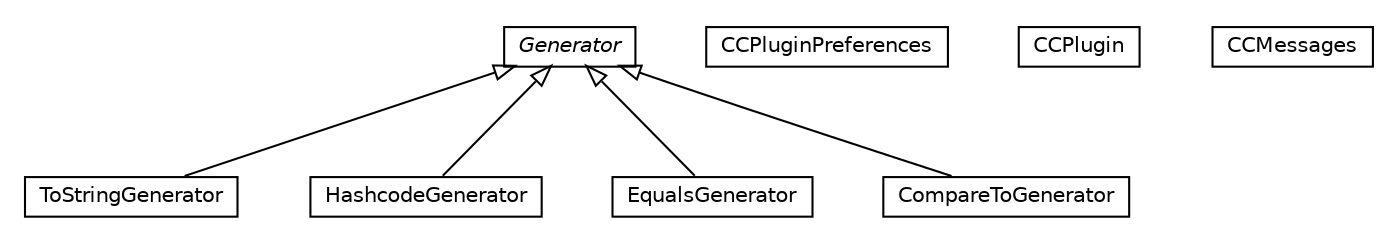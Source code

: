 #!/usr/local/bin/dot
#
# Class diagram 
# Generated by UMLGraph version 5.1 (http://www.umlgraph.org/)
#

digraph G {
	edge [fontname="Helvetica",fontsize=10,labelfontname="Helvetica",labelfontsize=10];
	node [fontname="Helvetica",fontsize=10,shape=plaintext];
	nodesep=0.25;
	ranksep=0.5;
	// net.sf.commonclipse.ToStringGenerator
	c0 [label=<<table title="net.sf.commonclipse.ToStringGenerator" border="0" cellborder="1" cellspacing="0" cellpadding="2" port="p" href="./ToStringGenerator.html">
		<tr><td><table border="0" cellspacing="0" cellpadding="1">
<tr><td align="center" balign="center"> ToStringGenerator </td></tr>
		</table></td></tr>
		</table>>, fontname="Helvetica", fontcolor="black", fontsize=10.0];
	// net.sf.commonclipse.HashcodeGenerator
	c1 [label=<<table title="net.sf.commonclipse.HashcodeGenerator" border="0" cellborder="1" cellspacing="0" cellpadding="2" port="p" href="./HashcodeGenerator.html">
		<tr><td><table border="0" cellspacing="0" cellpadding="1">
<tr><td align="center" balign="center"> HashcodeGenerator </td></tr>
		</table></td></tr>
		</table>>, fontname="Helvetica", fontcolor="black", fontsize=10.0];
	// net.sf.commonclipse.Generator
	c2 [label=<<table title="net.sf.commonclipse.Generator" border="0" cellborder="1" cellspacing="0" cellpadding="2" port="p" href="./Generator.html">
		<tr><td><table border="0" cellspacing="0" cellpadding="1">
<tr><td align="center" balign="center"><font face="Helvetica-Oblique"> Generator </font></td></tr>
		</table></td></tr>
		</table>>, fontname="Helvetica", fontcolor="black", fontsize=10.0];
	// net.sf.commonclipse.EqualsGenerator
	c3 [label=<<table title="net.sf.commonclipse.EqualsGenerator" border="0" cellborder="1" cellspacing="0" cellpadding="2" port="p" href="./EqualsGenerator.html">
		<tr><td><table border="0" cellspacing="0" cellpadding="1">
<tr><td align="center" balign="center"> EqualsGenerator </td></tr>
		</table></td></tr>
		</table>>, fontname="Helvetica", fontcolor="black", fontsize=10.0];
	// net.sf.commonclipse.CompareToGenerator
	c4 [label=<<table title="net.sf.commonclipse.CompareToGenerator" border="0" cellborder="1" cellspacing="0" cellpadding="2" port="p" href="./CompareToGenerator.html">
		<tr><td><table border="0" cellspacing="0" cellpadding="1">
<tr><td align="center" balign="center"> CompareToGenerator </td></tr>
		</table></td></tr>
		</table>>, fontname="Helvetica", fontcolor="black", fontsize=10.0];
	// net.sf.commonclipse.CCPluginPreferences
	c5 [label=<<table title="net.sf.commonclipse.CCPluginPreferences" border="0" cellborder="1" cellspacing="0" cellpadding="2" port="p" href="./CCPluginPreferences.html">
		<tr><td><table border="0" cellspacing="0" cellpadding="1">
<tr><td align="center" balign="center"> CCPluginPreferences </td></tr>
		</table></td></tr>
		</table>>, fontname="Helvetica", fontcolor="black", fontsize=10.0];
	// net.sf.commonclipse.CCPlugin
	c6 [label=<<table title="net.sf.commonclipse.CCPlugin" border="0" cellborder="1" cellspacing="0" cellpadding="2" port="p" href="./CCPlugin.html">
		<tr><td><table border="0" cellspacing="0" cellpadding="1">
<tr><td align="center" balign="center"> CCPlugin </td></tr>
		</table></td></tr>
		</table>>, fontname="Helvetica", fontcolor="black", fontsize=10.0];
	// net.sf.commonclipse.CCMessages
	c7 [label=<<table title="net.sf.commonclipse.CCMessages" border="0" cellborder="1" cellspacing="0" cellpadding="2" port="p" href="./CCMessages.html">
		<tr><td><table border="0" cellspacing="0" cellpadding="1">
<tr><td align="center" balign="center"> CCMessages </td></tr>
		</table></td></tr>
		</table>>, fontname="Helvetica", fontcolor="black", fontsize=10.0];
	//net.sf.commonclipse.ToStringGenerator extends net.sf.commonclipse.Generator
	c2:p -> c0:p [dir=back,arrowtail=empty];
	//net.sf.commonclipse.HashcodeGenerator extends net.sf.commonclipse.Generator
	c2:p -> c1:p [dir=back,arrowtail=empty];
	//net.sf.commonclipse.EqualsGenerator extends net.sf.commonclipse.Generator
	c2:p -> c3:p [dir=back,arrowtail=empty];
	//net.sf.commonclipse.CompareToGenerator extends net.sf.commonclipse.Generator
	c2:p -> c4:p [dir=back,arrowtail=empty];
}

